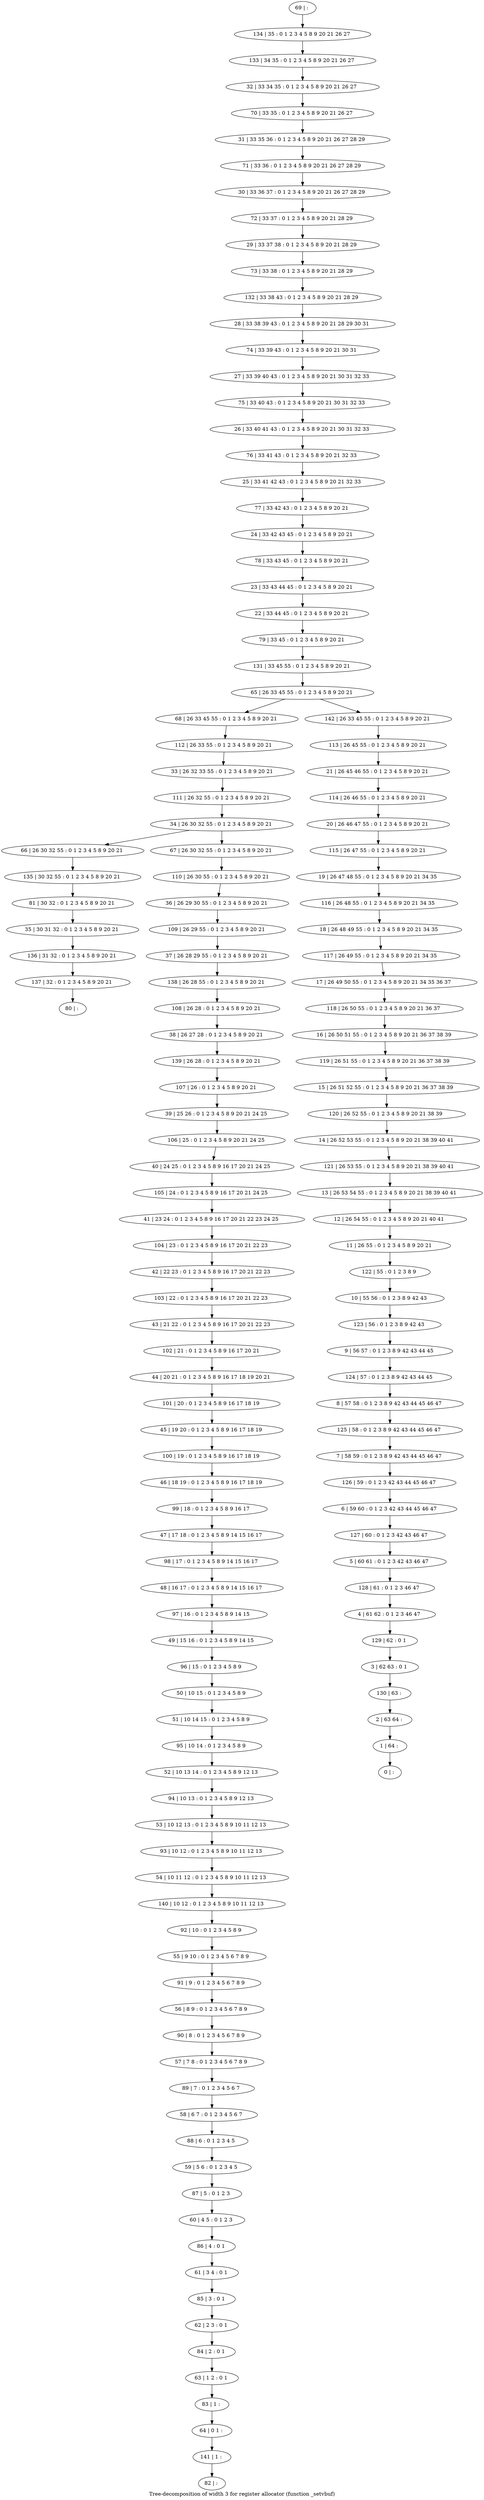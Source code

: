 digraph G {
graph [label="Tree-decomposition of width 3 for register allocator (function _setvbuf)"]
0[label="0 | : "];
1[label="1 | 64 : "];
2[label="2 | 63 64 : "];
3[label="3 | 62 63 : 0 1 "];
4[label="4 | 61 62 : 0 1 2 3 46 47 "];
5[label="5 | 60 61 : 0 1 2 3 42 43 46 47 "];
6[label="6 | 59 60 : 0 1 2 3 42 43 44 45 46 47 "];
7[label="7 | 58 59 : 0 1 2 3 8 9 42 43 44 45 46 47 "];
8[label="8 | 57 58 : 0 1 2 3 8 9 42 43 44 45 46 47 "];
9[label="9 | 56 57 : 0 1 2 3 8 9 42 43 44 45 "];
10[label="10 | 55 56 : 0 1 2 3 8 9 42 43 "];
11[label="11 | 26 55 : 0 1 2 3 4 5 8 9 20 21 "];
12[label="12 | 26 54 55 : 0 1 2 3 4 5 8 9 20 21 40 41 "];
13[label="13 | 26 53 54 55 : 0 1 2 3 4 5 8 9 20 21 38 39 40 41 "];
14[label="14 | 26 52 53 55 : 0 1 2 3 4 5 8 9 20 21 38 39 40 41 "];
15[label="15 | 26 51 52 55 : 0 1 2 3 4 5 8 9 20 21 36 37 38 39 "];
16[label="16 | 26 50 51 55 : 0 1 2 3 4 5 8 9 20 21 36 37 38 39 "];
17[label="17 | 26 49 50 55 : 0 1 2 3 4 5 8 9 20 21 34 35 36 37 "];
18[label="18 | 26 48 49 55 : 0 1 2 3 4 5 8 9 20 21 34 35 "];
19[label="19 | 26 47 48 55 : 0 1 2 3 4 5 8 9 20 21 34 35 "];
20[label="20 | 26 46 47 55 : 0 1 2 3 4 5 8 9 20 21 "];
21[label="21 | 26 45 46 55 : 0 1 2 3 4 5 8 9 20 21 "];
22[label="22 | 33 44 45 : 0 1 2 3 4 5 8 9 20 21 "];
23[label="23 | 33 43 44 45 : 0 1 2 3 4 5 8 9 20 21 "];
24[label="24 | 33 42 43 45 : 0 1 2 3 4 5 8 9 20 21 "];
25[label="25 | 33 41 42 43 : 0 1 2 3 4 5 8 9 20 21 32 33 "];
26[label="26 | 33 40 41 43 : 0 1 2 3 4 5 8 9 20 21 30 31 32 33 "];
27[label="27 | 33 39 40 43 : 0 1 2 3 4 5 8 9 20 21 30 31 32 33 "];
28[label="28 | 33 38 39 43 : 0 1 2 3 4 5 8 9 20 21 28 29 30 31 "];
29[label="29 | 33 37 38 : 0 1 2 3 4 5 8 9 20 21 28 29 "];
30[label="30 | 33 36 37 : 0 1 2 3 4 5 8 9 20 21 26 27 28 29 "];
31[label="31 | 33 35 36 : 0 1 2 3 4 5 8 9 20 21 26 27 28 29 "];
32[label="32 | 33 34 35 : 0 1 2 3 4 5 8 9 20 21 26 27 "];
33[label="33 | 26 32 33 55 : 0 1 2 3 4 5 8 9 20 21 "];
34[label="34 | 26 30 32 55 : 0 1 2 3 4 5 8 9 20 21 "];
35[label="35 | 30 31 32 : 0 1 2 3 4 5 8 9 20 21 "];
36[label="36 | 26 29 30 55 : 0 1 2 3 4 5 8 9 20 21 "];
37[label="37 | 26 28 29 55 : 0 1 2 3 4 5 8 9 20 21 "];
38[label="38 | 26 27 28 : 0 1 2 3 4 5 8 9 20 21 "];
39[label="39 | 25 26 : 0 1 2 3 4 5 8 9 20 21 24 25 "];
40[label="40 | 24 25 : 0 1 2 3 4 5 8 9 16 17 20 21 24 25 "];
41[label="41 | 23 24 : 0 1 2 3 4 5 8 9 16 17 20 21 22 23 24 25 "];
42[label="42 | 22 23 : 0 1 2 3 4 5 8 9 16 17 20 21 22 23 "];
43[label="43 | 21 22 : 0 1 2 3 4 5 8 9 16 17 20 21 22 23 "];
44[label="44 | 20 21 : 0 1 2 3 4 5 8 9 16 17 18 19 20 21 "];
45[label="45 | 19 20 : 0 1 2 3 4 5 8 9 16 17 18 19 "];
46[label="46 | 18 19 : 0 1 2 3 4 5 8 9 16 17 18 19 "];
47[label="47 | 17 18 : 0 1 2 3 4 5 8 9 14 15 16 17 "];
48[label="48 | 16 17 : 0 1 2 3 4 5 8 9 14 15 16 17 "];
49[label="49 | 15 16 : 0 1 2 3 4 5 8 9 14 15 "];
50[label="50 | 10 15 : 0 1 2 3 4 5 8 9 "];
51[label="51 | 10 14 15 : 0 1 2 3 4 5 8 9 "];
52[label="52 | 10 13 14 : 0 1 2 3 4 5 8 9 12 13 "];
53[label="53 | 10 12 13 : 0 1 2 3 4 5 8 9 10 11 12 13 "];
54[label="54 | 10 11 12 : 0 1 2 3 4 5 8 9 10 11 12 13 "];
55[label="55 | 9 10 : 0 1 2 3 4 5 6 7 8 9 "];
56[label="56 | 8 9 : 0 1 2 3 4 5 6 7 8 9 "];
57[label="57 | 7 8 : 0 1 2 3 4 5 6 7 8 9 "];
58[label="58 | 6 7 : 0 1 2 3 4 5 6 7 "];
59[label="59 | 5 6 : 0 1 2 3 4 5 "];
60[label="60 | 4 5 : 0 1 2 3 "];
61[label="61 | 3 4 : 0 1 "];
62[label="62 | 2 3 : 0 1 "];
63[label="63 | 1 2 : 0 1 "];
64[label="64 | 0 1 : "];
65[label="65 | 26 33 45 55 : 0 1 2 3 4 5 8 9 20 21 "];
66[label="66 | 26 30 32 55 : 0 1 2 3 4 5 8 9 20 21 "];
67[label="67 | 26 30 32 55 : 0 1 2 3 4 5 8 9 20 21 "];
68[label="68 | 26 33 45 55 : 0 1 2 3 4 5 8 9 20 21 "];
69[label="69 | : "];
70[label="70 | 33 35 : 0 1 2 3 4 5 8 9 20 21 26 27 "];
71[label="71 | 33 36 : 0 1 2 3 4 5 8 9 20 21 26 27 28 29 "];
72[label="72 | 33 37 : 0 1 2 3 4 5 8 9 20 21 28 29 "];
73[label="73 | 33 38 : 0 1 2 3 4 5 8 9 20 21 28 29 "];
74[label="74 | 33 39 43 : 0 1 2 3 4 5 8 9 20 21 30 31 "];
75[label="75 | 33 40 43 : 0 1 2 3 4 5 8 9 20 21 30 31 32 33 "];
76[label="76 | 33 41 43 : 0 1 2 3 4 5 8 9 20 21 32 33 "];
77[label="77 | 33 42 43 : 0 1 2 3 4 5 8 9 20 21 "];
78[label="78 | 33 43 45 : 0 1 2 3 4 5 8 9 20 21 "];
79[label="79 | 33 45 : 0 1 2 3 4 5 8 9 20 21 "];
80[label="80 | : "];
81[label="81 | 30 32 : 0 1 2 3 4 5 8 9 20 21 "];
82[label="82 | : "];
83[label="83 | 1 : "];
84[label="84 | 2 : 0 1 "];
85[label="85 | 3 : 0 1 "];
86[label="86 | 4 : 0 1 "];
87[label="87 | 5 : 0 1 2 3 "];
88[label="88 | 6 : 0 1 2 3 4 5 "];
89[label="89 | 7 : 0 1 2 3 4 5 6 7 "];
90[label="90 | 8 : 0 1 2 3 4 5 6 7 8 9 "];
91[label="91 | 9 : 0 1 2 3 4 5 6 7 8 9 "];
92[label="92 | 10 : 0 1 2 3 4 5 8 9 "];
93[label="93 | 10 12 : 0 1 2 3 4 5 8 9 10 11 12 13 "];
94[label="94 | 10 13 : 0 1 2 3 4 5 8 9 12 13 "];
95[label="95 | 10 14 : 0 1 2 3 4 5 8 9 "];
96[label="96 | 15 : 0 1 2 3 4 5 8 9 "];
97[label="97 | 16 : 0 1 2 3 4 5 8 9 14 15 "];
98[label="98 | 17 : 0 1 2 3 4 5 8 9 14 15 16 17 "];
99[label="99 | 18 : 0 1 2 3 4 5 8 9 16 17 "];
100[label="100 | 19 : 0 1 2 3 4 5 8 9 16 17 18 19 "];
101[label="101 | 20 : 0 1 2 3 4 5 8 9 16 17 18 19 "];
102[label="102 | 21 : 0 1 2 3 4 5 8 9 16 17 20 21 "];
103[label="103 | 22 : 0 1 2 3 4 5 8 9 16 17 20 21 22 23 "];
104[label="104 | 23 : 0 1 2 3 4 5 8 9 16 17 20 21 22 23 "];
105[label="105 | 24 : 0 1 2 3 4 5 8 9 16 17 20 21 24 25 "];
106[label="106 | 25 : 0 1 2 3 4 5 8 9 20 21 24 25 "];
107[label="107 | 26 : 0 1 2 3 4 5 8 9 20 21 "];
108[label="108 | 26 28 : 0 1 2 3 4 5 8 9 20 21 "];
109[label="109 | 26 29 55 : 0 1 2 3 4 5 8 9 20 21 "];
110[label="110 | 26 30 55 : 0 1 2 3 4 5 8 9 20 21 "];
111[label="111 | 26 32 55 : 0 1 2 3 4 5 8 9 20 21 "];
112[label="112 | 26 33 55 : 0 1 2 3 4 5 8 9 20 21 "];
113[label="113 | 26 45 55 : 0 1 2 3 4 5 8 9 20 21 "];
114[label="114 | 26 46 55 : 0 1 2 3 4 5 8 9 20 21 "];
115[label="115 | 26 47 55 : 0 1 2 3 4 5 8 9 20 21 "];
116[label="116 | 26 48 55 : 0 1 2 3 4 5 8 9 20 21 34 35 "];
117[label="117 | 26 49 55 : 0 1 2 3 4 5 8 9 20 21 34 35 "];
118[label="118 | 26 50 55 : 0 1 2 3 4 5 8 9 20 21 36 37 "];
119[label="119 | 26 51 55 : 0 1 2 3 4 5 8 9 20 21 36 37 38 39 "];
120[label="120 | 26 52 55 : 0 1 2 3 4 5 8 9 20 21 38 39 "];
121[label="121 | 26 53 55 : 0 1 2 3 4 5 8 9 20 21 38 39 40 41 "];
122[label="122 | 55 : 0 1 2 3 8 9 "];
123[label="123 | 56 : 0 1 2 3 8 9 42 43 "];
124[label="124 | 57 : 0 1 2 3 8 9 42 43 44 45 "];
125[label="125 | 58 : 0 1 2 3 8 9 42 43 44 45 46 47 "];
126[label="126 | 59 : 0 1 2 3 42 43 44 45 46 47 "];
127[label="127 | 60 : 0 1 2 3 42 43 46 47 "];
128[label="128 | 61 : 0 1 2 3 46 47 "];
129[label="129 | 62 : 0 1 "];
130[label="130 | 63 : "];
131[label="131 | 33 45 55 : 0 1 2 3 4 5 8 9 20 21 "];
132[label="132 | 33 38 43 : 0 1 2 3 4 5 8 9 20 21 28 29 "];
133[label="133 | 34 35 : 0 1 2 3 4 5 8 9 20 21 26 27 "];
134[label="134 | 35 : 0 1 2 3 4 5 8 9 20 21 26 27 "];
135[label="135 | 30 32 55 : 0 1 2 3 4 5 8 9 20 21 "];
136[label="136 | 31 32 : 0 1 2 3 4 5 8 9 20 21 "];
137[label="137 | 32 : 0 1 2 3 4 5 8 9 20 21 "];
138[label="138 | 26 28 55 : 0 1 2 3 4 5 8 9 20 21 "];
139[label="139 | 26 28 : 0 1 2 3 4 5 8 9 20 21 "];
140[label="140 | 10 12 : 0 1 2 3 4 5 8 9 10 11 12 13 "];
141[label="141 | 1 : "];
142[label="142 | 26 33 45 55 : 0 1 2 3 4 5 8 9 20 21 "];
50->51 ;
34->66 ;
34->67 ;
81->35 ;
83->64 ;
63->83 ;
84->63 ;
62->84 ;
85->62 ;
61->85 ;
86->61 ;
60->86 ;
87->60 ;
59->87 ;
88->59 ;
58->88 ;
89->58 ;
57->89 ;
90->57 ;
56->90 ;
91->56 ;
55->91 ;
92->55 ;
93->54 ;
53->93 ;
94->53 ;
52->94 ;
95->52 ;
51->95 ;
96->50 ;
49->96 ;
97->49 ;
48->97 ;
98->48 ;
47->98 ;
99->47 ;
46->99 ;
100->46 ;
45->100 ;
101->45 ;
44->101 ;
102->44 ;
43->102 ;
103->43 ;
42->103 ;
104->42 ;
41->104 ;
105->41 ;
40->105 ;
106->40 ;
39->106 ;
107->39 ;
108->38 ;
109->37 ;
36->109 ;
110->36 ;
67->110 ;
111->34 ;
33->111 ;
112->33 ;
68->112 ;
135->81 ;
66->135 ;
35->136 ;
137->80 ;
136->137 ;
138->108 ;
37->138 ;
139->107 ;
38->139 ;
140->92 ;
54->140 ;
141->82 ;
64->141 ;
69->134 ;
134->133 ;
133->32 ;
32->70 ;
70->31 ;
31->71 ;
71->30 ;
30->72 ;
72->29 ;
29->73 ;
73->132 ;
132->28 ;
28->74 ;
74->27 ;
27->75 ;
75->26 ;
26->76 ;
76->25 ;
25->77 ;
77->24 ;
24->78 ;
78->23 ;
23->22 ;
22->79 ;
79->131 ;
131->65 ;
113->21 ;
21->114 ;
114->20 ;
20->115 ;
115->19 ;
19->116 ;
116->18 ;
18->117 ;
117->17 ;
17->118 ;
118->16 ;
16->119 ;
119->15 ;
15->120 ;
120->14 ;
14->121 ;
121->13 ;
13->12 ;
12->11 ;
11->122 ;
122->10 ;
10->123 ;
123->9 ;
9->124 ;
124->8 ;
8->125 ;
125->7 ;
7->126 ;
126->6 ;
6->127 ;
127->5 ;
5->128 ;
128->4 ;
4->129 ;
129->3 ;
3->130 ;
130->2 ;
2->1 ;
1->0 ;
142->113 ;
65->68 ;
65->142 ;
}
